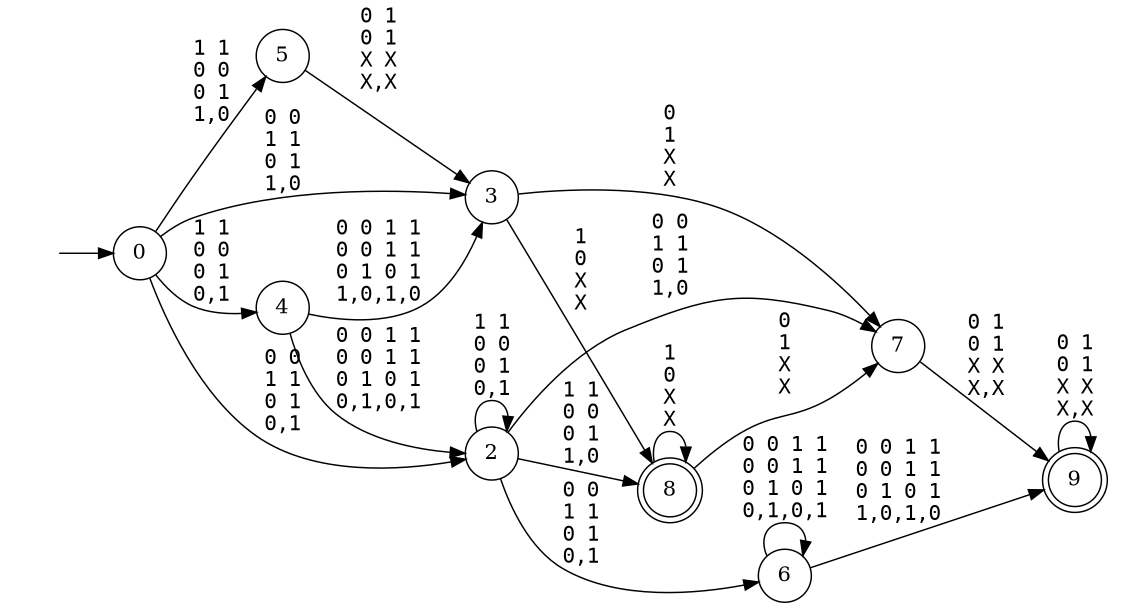 digraph MONA_DFA {
 rankdir = LR;
 center = true;
 size = "7.5,10.5";
 edge [fontname = Courier];
 node [height = .5, width = .5];
 node [shape = doublecircle]; 8; 9;
 node [shape = circle]; 0; 2; 3; 4; 5; 6; 7;
 node [shape = box];
 init [shape = plaintext, label = ""];
 init -> 0;
 0 -> 2 [label="0 0\n1 1\n0 1\n0,1"];
 0 -> 3 [label="0 0\n1 1\n0 1\n1,0"];
 0 -> 4 [label="1 1\n0 0\n0 1\n0,1"];
 0 -> 5 [label="1 1\n0 0\n0 1\n1,0"];
 2 -> 2 [label="1 1\n0 0\n0 1\n0,1"];
 2 -> 6 [label="0 0\n1 1\n0 1\n0,1"];
 2 -> 7 [label="0 0\n1 1\n0 1\n1,0"];
 2 -> 8 [label="1 1\n0 0\n0 1\n1,0"];
 3 -> 7 [label="0\n1\nX\nX"];
 3 -> 8 [label="1\n0\nX\nX"];
 4 -> 2 [label="0 0 1 1\n0 0 1 1\n0 1 0 1\n0,1,0,1"];
 4 -> 3 [label="0 0 1 1\n0 0 1 1\n0 1 0 1\n1,0,1,0"];
 5 -> 3 [label="0 1\n0 1\nX X\nX,X"];
 6 -> 6 [label="0 0 1 1\n0 0 1 1\n0 1 0 1\n0,1,0,1"];
 6 -> 9 [label="0 0 1 1\n0 0 1 1\n0 1 0 1\n1,0,1,0"];
 7 -> 9 [label="0 1\n0 1\nX X\nX,X"];
 8 -> 7 [label="0\n1\nX\nX"];
 8 -> 8 [label="1\n0\nX\nX"];
 9 -> 9 [label="0 1\n0 1\nX X\nX,X"];
}
